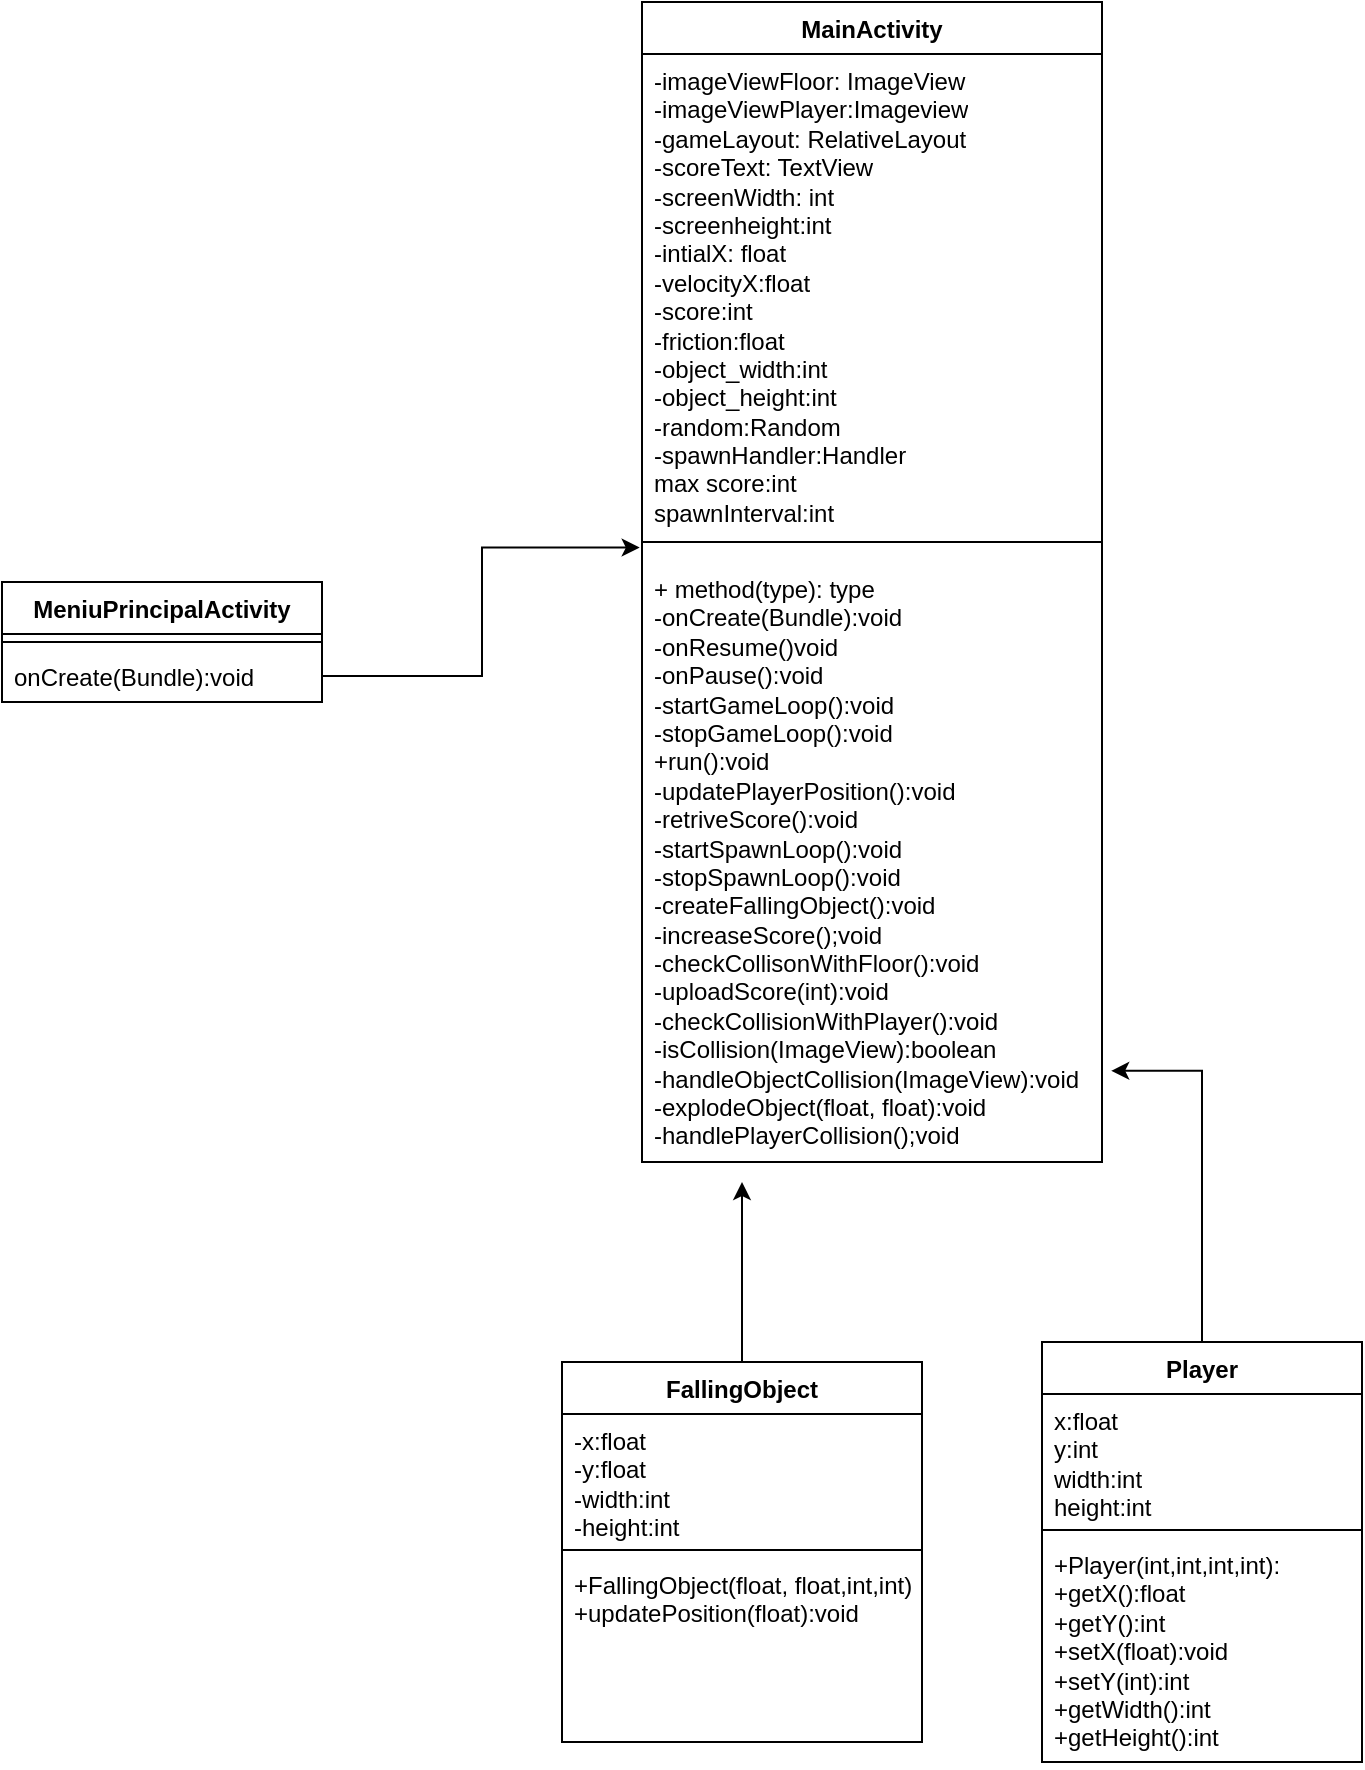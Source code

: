 <mxfile version="24.1.0" type="github">
  <diagram name="Page-1" id="9ea0Gm-CugvsEsVMPR8i">
    <mxGraphModel dx="1197" dy="1063" grid="1" gridSize="10" guides="1" tooltips="1" connect="1" arrows="1" fold="1" page="1" pageScale="1" pageWidth="827" pageHeight="1169" math="0" shadow="0">
      <root>
        <mxCell id="0" />
        <mxCell id="1" parent="0" />
        <mxCell id="pAuy8W3igICiWiD1s0SM-5" value="MainActivity" style="swimlane;fontStyle=1;align=center;verticalAlign=top;childLayout=stackLayout;horizontal=1;startSize=26;horizontalStack=0;resizeParent=1;resizeParentMax=0;resizeLast=0;collapsible=1;marginBottom=0;whiteSpace=wrap;html=1;" vertex="1" parent="1">
          <mxGeometry x="340" y="50" width="230" height="580" as="geometry" />
        </mxCell>
        <mxCell id="pAuy8W3igICiWiD1s0SM-6" value="-imageViewFloor: ImageView&lt;div&gt;-imageViewPlayer:Imageview&lt;/div&gt;&lt;div&gt;-gameLayout: RelativeLayout&lt;/div&gt;&lt;div&gt;-scoreText: TextView&lt;/div&gt;&lt;div&gt;-screenWidth: int&lt;/div&gt;&lt;div&gt;-screenheight:int&lt;/div&gt;&lt;div&gt;-intialX: float&lt;/div&gt;&lt;div&gt;-velocityX:float&lt;/div&gt;&lt;div&gt;-score:int&lt;/div&gt;&lt;div&gt;-friction:float&lt;/div&gt;&lt;div&gt;-object_width:int&lt;/div&gt;&lt;div&gt;-object_height:int&lt;/div&gt;&lt;div&gt;-random:Random&lt;/div&gt;&lt;div&gt;-spawnHandler:Handler&lt;/div&gt;&lt;div&gt;max score:int&lt;/div&gt;&lt;div&gt;spawnInterval:int&lt;/div&gt;&lt;div&gt;&lt;br&gt;&lt;/div&gt;" style="text;strokeColor=none;fillColor=none;align=left;verticalAlign=top;spacingLeft=4;spacingRight=4;overflow=hidden;rotatable=0;points=[[0,0.5],[1,0.5]];portConstraint=eastwest;whiteSpace=wrap;html=1;" vertex="1" parent="pAuy8W3igICiWiD1s0SM-5">
          <mxGeometry y="26" width="230" height="234" as="geometry" />
        </mxCell>
        <mxCell id="pAuy8W3igICiWiD1s0SM-7" value="" style="line;strokeWidth=1;fillColor=none;align=left;verticalAlign=middle;spacingTop=-1;spacingLeft=3;spacingRight=3;rotatable=0;labelPosition=right;points=[];portConstraint=eastwest;strokeColor=inherit;" vertex="1" parent="pAuy8W3igICiWiD1s0SM-5">
          <mxGeometry y="260" width="230" height="20" as="geometry" />
        </mxCell>
        <mxCell id="pAuy8W3igICiWiD1s0SM-8" value="+ method(type): type&lt;div&gt;-onCreate(Bundle):void&lt;/div&gt;&lt;div&gt;-onResume()void&lt;/div&gt;&lt;div&gt;-onPause():void&lt;/div&gt;&lt;div&gt;-startGameLoop():void&lt;/div&gt;&lt;div&gt;-stopGameLoop():void&lt;/div&gt;&lt;div&gt;+run():void&lt;/div&gt;&lt;div&gt;-updatePlayerPosition():void&lt;/div&gt;&lt;div&gt;-retriveScore():void&lt;/div&gt;&lt;div&gt;-startSpawnLoop():void&lt;/div&gt;&lt;div&gt;-stopSpawnLoop():void&lt;/div&gt;&lt;div&gt;-createFallingObject():void&lt;/div&gt;&lt;div&gt;-increaseScore();void&lt;/div&gt;&lt;div&gt;-checkCollisonWithFloor():void&lt;/div&gt;&lt;div&gt;-uploadScore(int):void&lt;/div&gt;&lt;div&gt;-checkCollisionWithPlayer():void&lt;/div&gt;&lt;div&gt;-isCollision(ImageView):boolean&lt;/div&gt;&lt;div&gt;-handleObjectCollision(ImageView):void&lt;/div&gt;&lt;div&gt;-explodeObject(float, float):void&lt;/div&gt;&lt;div&gt;-handlePlayerCollision();void&lt;/div&gt;&lt;div&gt;&lt;br&gt;&lt;/div&gt;" style="text;strokeColor=none;fillColor=none;align=left;verticalAlign=top;spacingLeft=4;spacingRight=4;overflow=hidden;rotatable=0;points=[[0,0.5],[1,0.5]];portConstraint=eastwest;whiteSpace=wrap;html=1;" vertex="1" parent="pAuy8W3igICiWiD1s0SM-5">
          <mxGeometry y="280" width="230" height="300" as="geometry" />
        </mxCell>
        <mxCell id="pAuy8W3igICiWiD1s0SM-9" value="Player" style="swimlane;fontStyle=1;align=center;verticalAlign=top;childLayout=stackLayout;horizontal=1;startSize=26;horizontalStack=0;resizeParent=1;resizeParentMax=0;resizeLast=0;collapsible=1;marginBottom=0;whiteSpace=wrap;html=1;" vertex="1" parent="1">
          <mxGeometry x="540" y="720" width="160" height="210" as="geometry" />
        </mxCell>
        <mxCell id="pAuy8W3igICiWiD1s0SM-10" value="x:float&lt;div&gt;y:int&lt;/div&gt;&lt;div&gt;width:int&lt;/div&gt;&lt;div&gt;height:int&lt;/div&gt;" style="text;strokeColor=none;fillColor=none;align=left;verticalAlign=top;spacingLeft=4;spacingRight=4;overflow=hidden;rotatable=0;points=[[0,0.5],[1,0.5]];portConstraint=eastwest;whiteSpace=wrap;html=1;" vertex="1" parent="pAuy8W3igICiWiD1s0SM-9">
          <mxGeometry y="26" width="160" height="64" as="geometry" />
        </mxCell>
        <mxCell id="pAuy8W3igICiWiD1s0SM-11" value="" style="line;strokeWidth=1;fillColor=none;align=left;verticalAlign=middle;spacingTop=-1;spacingLeft=3;spacingRight=3;rotatable=0;labelPosition=right;points=[];portConstraint=eastwest;strokeColor=inherit;" vertex="1" parent="pAuy8W3igICiWiD1s0SM-9">
          <mxGeometry y="90" width="160" height="8" as="geometry" />
        </mxCell>
        <mxCell id="pAuy8W3igICiWiD1s0SM-12" value="+Player(int,int,int,int):&lt;div&gt;+getX():float&lt;/div&gt;&lt;div&gt;+getY():int&lt;/div&gt;&lt;div&gt;+setX(float):void&lt;/div&gt;&lt;div&gt;+setY(int):int&lt;/div&gt;&lt;div&gt;+getWidth():int&lt;/div&gt;&lt;div&gt;+getHeight():int&lt;/div&gt;" style="text;strokeColor=none;fillColor=none;align=left;verticalAlign=top;spacingLeft=4;spacingRight=4;overflow=hidden;rotatable=0;points=[[0,0.5],[1,0.5]];portConstraint=eastwest;whiteSpace=wrap;html=1;" vertex="1" parent="pAuy8W3igICiWiD1s0SM-9">
          <mxGeometry y="98" width="160" height="112" as="geometry" />
        </mxCell>
        <mxCell id="pAuy8W3igICiWiD1s0SM-22" style="edgeStyle=orthogonalEdgeStyle;rounded=0;orthogonalLoop=1;jettySize=auto;html=1;" edge="1" parent="1" source="pAuy8W3igICiWiD1s0SM-13">
          <mxGeometry relative="1" as="geometry">
            <mxPoint x="390" y="640" as="targetPoint" />
          </mxGeometry>
        </mxCell>
        <mxCell id="pAuy8W3igICiWiD1s0SM-13" value="FallingObject" style="swimlane;fontStyle=1;align=center;verticalAlign=top;childLayout=stackLayout;horizontal=1;startSize=26;horizontalStack=0;resizeParent=1;resizeParentMax=0;resizeLast=0;collapsible=1;marginBottom=0;whiteSpace=wrap;html=1;" vertex="1" parent="1">
          <mxGeometry x="300" y="730" width="180" height="190" as="geometry" />
        </mxCell>
        <mxCell id="pAuy8W3igICiWiD1s0SM-14" value="-x:float&lt;div&gt;-y:float&lt;/div&gt;&lt;div&gt;-width:int&lt;/div&gt;&lt;div&gt;-height:int&lt;/div&gt;" style="text;strokeColor=none;fillColor=none;align=left;verticalAlign=top;spacingLeft=4;spacingRight=4;overflow=hidden;rotatable=0;points=[[0,0.5],[1,0.5]];portConstraint=eastwest;whiteSpace=wrap;html=1;" vertex="1" parent="pAuy8W3igICiWiD1s0SM-13">
          <mxGeometry y="26" width="180" height="64" as="geometry" />
        </mxCell>
        <mxCell id="pAuy8W3igICiWiD1s0SM-15" value="" style="line;strokeWidth=1;fillColor=none;align=left;verticalAlign=middle;spacingTop=-1;spacingLeft=3;spacingRight=3;rotatable=0;labelPosition=right;points=[];portConstraint=eastwest;strokeColor=inherit;" vertex="1" parent="pAuy8W3igICiWiD1s0SM-13">
          <mxGeometry y="90" width="180" height="8" as="geometry" />
        </mxCell>
        <mxCell id="pAuy8W3igICiWiD1s0SM-16" value="+FallingObject(float, float,int,int)&lt;div&gt;+updatePosition(float):void&lt;/div&gt;" style="text;strokeColor=none;fillColor=none;align=left;verticalAlign=top;spacingLeft=4;spacingRight=4;overflow=hidden;rotatable=0;points=[[0,0.5],[1,0.5]];portConstraint=eastwest;whiteSpace=wrap;html=1;" vertex="1" parent="pAuy8W3igICiWiD1s0SM-13">
          <mxGeometry y="98" width="180" height="92" as="geometry" />
        </mxCell>
        <mxCell id="pAuy8W3igICiWiD1s0SM-17" value="MeniuPrincipalActivity" style="swimlane;fontStyle=1;align=center;verticalAlign=top;childLayout=stackLayout;horizontal=1;startSize=26;horizontalStack=0;resizeParent=1;resizeParentMax=0;resizeLast=0;collapsible=1;marginBottom=0;whiteSpace=wrap;html=1;" vertex="1" parent="1">
          <mxGeometry x="20" y="340" width="160" height="60" as="geometry" />
        </mxCell>
        <mxCell id="pAuy8W3igICiWiD1s0SM-19" value="" style="line;strokeWidth=1;fillColor=none;align=left;verticalAlign=middle;spacingTop=-1;spacingLeft=3;spacingRight=3;rotatable=0;labelPosition=right;points=[];portConstraint=eastwest;strokeColor=inherit;" vertex="1" parent="pAuy8W3igICiWiD1s0SM-17">
          <mxGeometry y="26" width="160" height="8" as="geometry" />
        </mxCell>
        <mxCell id="pAuy8W3igICiWiD1s0SM-20" value="onCreate(Bundle):void" style="text;strokeColor=none;fillColor=none;align=left;verticalAlign=top;spacingLeft=4;spacingRight=4;overflow=hidden;rotatable=0;points=[[0,0.5],[1,0.5]];portConstraint=eastwest;whiteSpace=wrap;html=1;" vertex="1" parent="pAuy8W3igICiWiD1s0SM-17">
          <mxGeometry y="34" width="160" height="26" as="geometry" />
        </mxCell>
        <mxCell id="pAuy8W3igICiWiD1s0SM-21" style="edgeStyle=orthogonalEdgeStyle;rounded=0;orthogonalLoop=1;jettySize=auto;html=1;entryX=-0.005;entryY=-0.024;entryDx=0;entryDy=0;entryPerimeter=0;" edge="1" parent="1" source="pAuy8W3igICiWiD1s0SM-20" target="pAuy8W3igICiWiD1s0SM-8">
          <mxGeometry relative="1" as="geometry" />
        </mxCell>
        <mxCell id="pAuy8W3igICiWiD1s0SM-23" style="edgeStyle=orthogonalEdgeStyle;rounded=0;orthogonalLoop=1;jettySize=auto;html=1;entryX=1.02;entryY=0.848;entryDx=0;entryDy=0;entryPerimeter=0;" edge="1" parent="1" source="pAuy8W3igICiWiD1s0SM-9" target="pAuy8W3igICiWiD1s0SM-8">
          <mxGeometry relative="1" as="geometry" />
        </mxCell>
      </root>
    </mxGraphModel>
  </diagram>
</mxfile>
